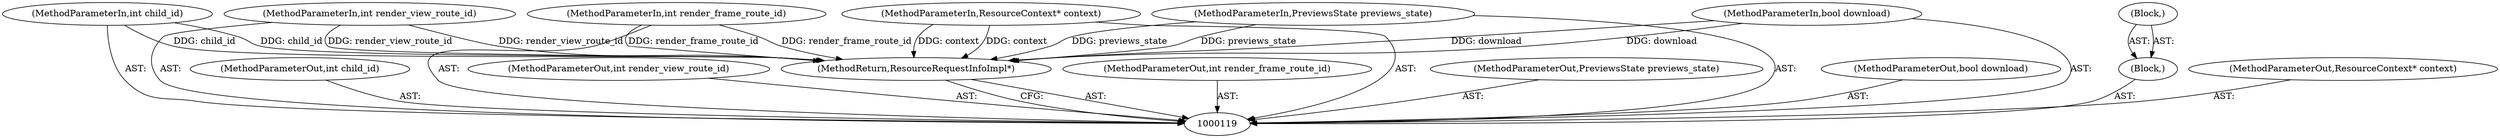 digraph "1_Chrome_2f81d000fdb5331121cba7ff81dfaaec25b520a5_5" {
"1000128" [label="(MethodReturn,ResourceRequestInfoImpl*)"];
"1000127" [label="(Block,)"];
"1000120" [label="(MethodParameterIn,int child_id)"];
"1000136" [label="(MethodParameterOut,int child_id)"];
"1000121" [label="(MethodParameterIn,int render_view_route_id)"];
"1000137" [label="(MethodParameterOut,int render_view_route_id)"];
"1000122" [label="(MethodParameterIn,int render_frame_route_id)"];
"1000138" [label="(MethodParameterOut,int render_frame_route_id)"];
"1000123" [label="(MethodParameterIn,PreviewsState previews_state)"];
"1000139" [label="(MethodParameterOut,PreviewsState previews_state)"];
"1000124" [label="(MethodParameterIn,bool download)"];
"1000140" [label="(MethodParameterOut,bool download)"];
"1000126" [label="(Block,)"];
"1000125" [label="(MethodParameterIn,ResourceContext* context)"];
"1000141" [label="(MethodParameterOut,ResourceContext* context)"];
"1000128" -> "1000119"  [label="AST: "];
"1000128" -> "1000119"  [label="CFG: "];
"1000125" -> "1000128"  [label="DDG: context"];
"1000123" -> "1000128"  [label="DDG: previews_state"];
"1000121" -> "1000128"  [label="DDG: render_view_route_id"];
"1000120" -> "1000128"  [label="DDG: child_id"];
"1000122" -> "1000128"  [label="DDG: render_frame_route_id"];
"1000124" -> "1000128"  [label="DDG: download"];
"1000127" -> "1000126"  [label="AST: "];
"1000120" -> "1000119"  [label="AST: "];
"1000120" -> "1000128"  [label="DDG: child_id"];
"1000136" -> "1000119"  [label="AST: "];
"1000121" -> "1000119"  [label="AST: "];
"1000121" -> "1000128"  [label="DDG: render_view_route_id"];
"1000137" -> "1000119"  [label="AST: "];
"1000122" -> "1000119"  [label="AST: "];
"1000122" -> "1000128"  [label="DDG: render_frame_route_id"];
"1000138" -> "1000119"  [label="AST: "];
"1000123" -> "1000119"  [label="AST: "];
"1000123" -> "1000128"  [label="DDG: previews_state"];
"1000139" -> "1000119"  [label="AST: "];
"1000124" -> "1000119"  [label="AST: "];
"1000124" -> "1000128"  [label="DDG: download"];
"1000140" -> "1000119"  [label="AST: "];
"1000126" -> "1000119"  [label="AST: "];
"1000127" -> "1000126"  [label="AST: "];
"1000125" -> "1000119"  [label="AST: "];
"1000125" -> "1000128"  [label="DDG: context"];
"1000141" -> "1000119"  [label="AST: "];
}
